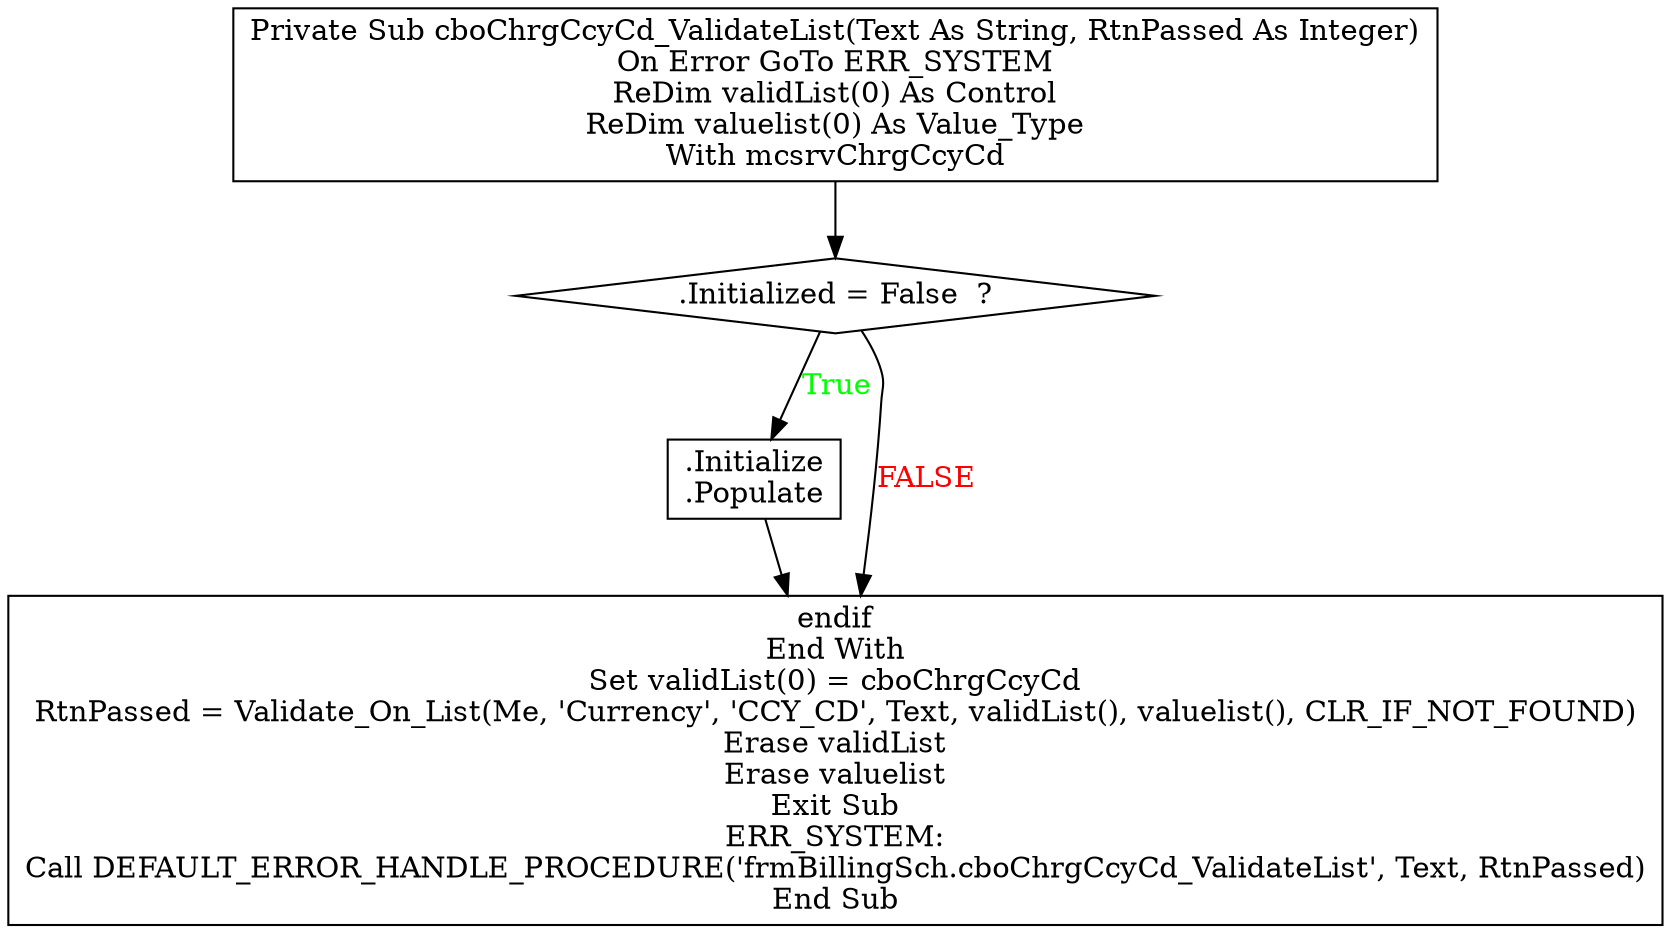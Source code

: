 digraph G{
Node_1 [ label ="Private Sub cboChrgCcyCd_ValidateList(Text As String, RtnPassed As Integer)\nOn Error GoTo ERR_SYSTEM\nReDim validList(0) As Control\nReDim valuelist(0) As Value_Type\nWith mcsrvChrgCcyCd",shape="box"];
Node_2 [ label =".Initialized = False  ?",shape="diamond"];
Node_3 [ label =".Initialize\n.Populate",shape="box"];
Node_4 [ label ="endif\nEnd With\nSet validList(0) = cboChrgCcyCd\nRtnPassed = Validate_On_List(Me, 'Currency', 'CCY_CD', Text, validList(), valuelist(), CLR_IF_NOT_FOUND)\nErase validList\nErase valuelist\nExit Sub\nERR_SYSTEM:\nCall DEFAULT_ERROR_HANDLE_PROCEDURE('frmBillingSch.cboChrgCcyCd_ValidateList', Text, RtnPassed)\nEnd Sub",shape="box"];
Node_2 -> Node_3 [label="True",fontcolor="GREEN"];
Node_1 -> Node_2;
Node_2 -> Node_4 [label="FALSE",fontcolor="RED"];
Node_3 -> Node_4;
}
